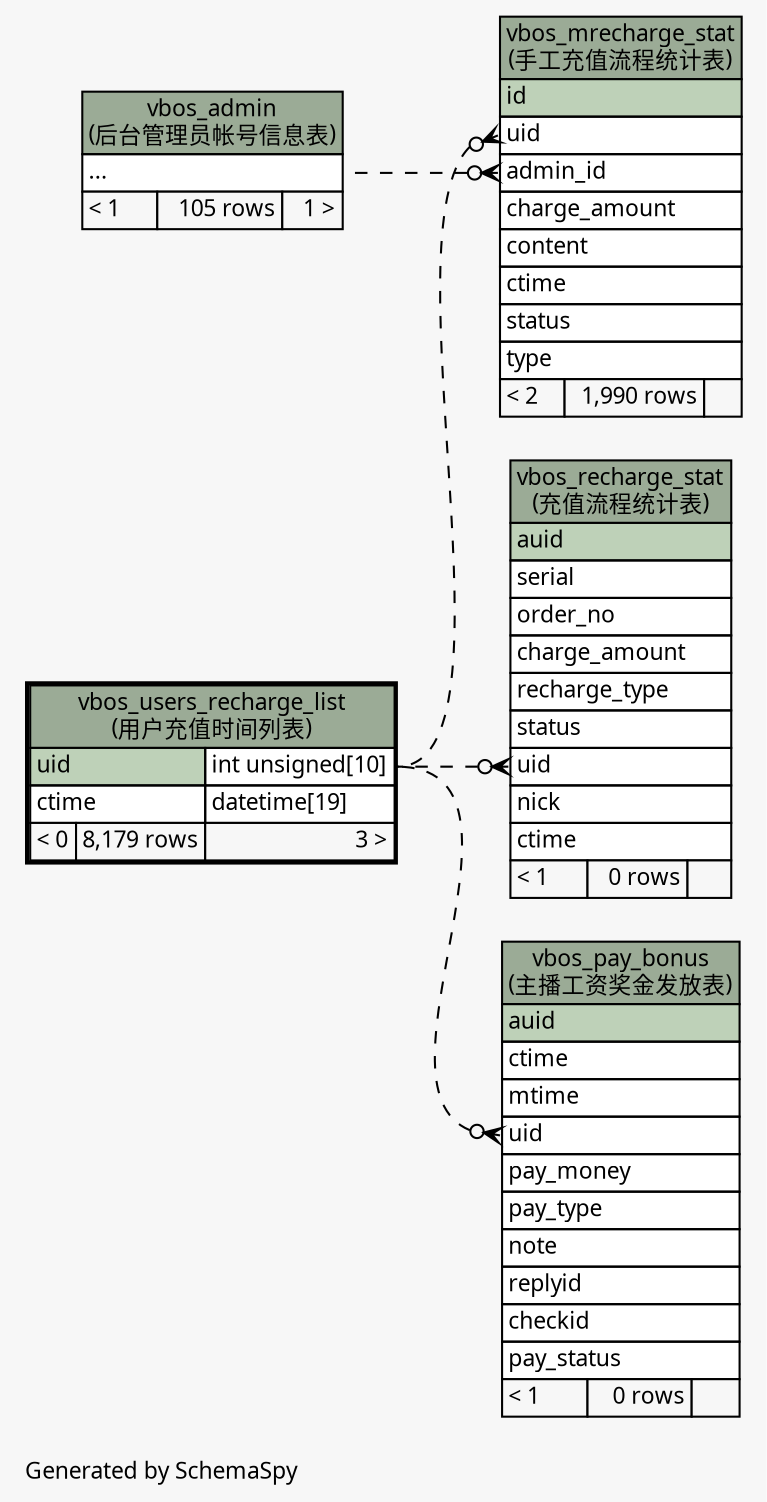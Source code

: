 // dot 2.26.0 on Linux 2.6.32-504.3.3.el6.x86_64
// SchemaSpy rev Unknown
digraph "impliedTwoDegreesRelationshipsDiagram" {
  graph [
    rankdir="RL"
    bgcolor="#f7f7f7"
    label="\nGenerated by SchemaSpy"
    labeljust="l"
    nodesep="0.18"
    ranksep="0.46"
    fontname="Microsoft YaHei"
    fontsize="11"
  ];
  node [
    fontname="Microsoft YaHei"
    fontsize="11"
    shape="plaintext"
  ];
  edge [
    arrowsize="0.8"
  ];
  "vbos_mrecharge_stat":"admin_id":w -> "vbos_admin":"elipses":e [arrowhead=none dir=back arrowtail=crowodot style=dashed];
  "vbos_mrecharge_stat":"uid":w -> "vbos_users_recharge_list":"uid.type":e [arrowhead=none dir=back arrowtail=crowodot style=dashed];
  "vbos_pay_bonus":"uid":w -> "vbos_users_recharge_list":"uid.type":e [arrowhead=none dir=back arrowtail=crowodot style=dashed];
  "vbos_recharge_stat":"uid":w -> "vbos_users_recharge_list":"uid.type":e [arrowhead=none dir=back arrowtail=crowodot style=dashed];
  "vbos_admin" [
    label=<
    <TABLE BORDER="0" CELLBORDER="1" CELLSPACING="0" BGCOLOR="#ffffff">
      <TR><TD COLSPAN="3" BGCOLOR="#9bab96" ALIGN="CENTER">vbos_admin<br/>(后台管理员帐号信息表)</TD></TR>
      <TR><TD PORT="elipses" COLSPAN="3" ALIGN="LEFT">...</TD></TR>
      <TR><TD ALIGN="LEFT" BGCOLOR="#f7f7f7">&lt; 1</TD><TD ALIGN="RIGHT" BGCOLOR="#f7f7f7">105 rows</TD><TD ALIGN="RIGHT" BGCOLOR="#f7f7f7">1 &gt;</TD></TR>
    </TABLE>>
    URL="vbos_admin.html"
    tooltip="vbos_admin"
  ];
  "vbos_mrecharge_stat" [
    label=<
    <TABLE BORDER="0" CELLBORDER="1" CELLSPACING="0" BGCOLOR="#ffffff">
      <TR><TD COLSPAN="3" BGCOLOR="#9bab96" ALIGN="CENTER">vbos_mrecharge_stat<br/>(手工充值流程统计表)</TD></TR>
      <TR><TD PORT="id" COLSPAN="3" BGCOLOR="#bed1b8" ALIGN="LEFT">id</TD></TR>
      <TR><TD PORT="uid" COLSPAN="3" ALIGN="LEFT">uid</TD></TR>
      <TR><TD PORT="admin_id" COLSPAN="3" ALIGN="LEFT">admin_id</TD></TR>
      <TR><TD PORT="charge_amount" COLSPAN="3" ALIGN="LEFT">charge_amount</TD></TR>
      <TR><TD PORT="content" COLSPAN="3" ALIGN="LEFT">content</TD></TR>
      <TR><TD PORT="ctime" COLSPAN="3" ALIGN="LEFT">ctime</TD></TR>
      <TR><TD PORT="status" COLSPAN="3" ALIGN="LEFT">status</TD></TR>
      <TR><TD PORT="type" COLSPAN="3" ALIGN="LEFT">type</TD></TR>
      <TR><TD ALIGN="LEFT" BGCOLOR="#f7f7f7">&lt; 2</TD><TD ALIGN="RIGHT" BGCOLOR="#f7f7f7">1,990 rows</TD><TD ALIGN="RIGHT" BGCOLOR="#f7f7f7">  </TD></TR>
    </TABLE>>
    URL="vbos_mrecharge_stat.html"
    tooltip="vbos_mrecharge_stat"
  ];
  "vbos_pay_bonus" [
    label=<
    <TABLE BORDER="0" CELLBORDER="1" CELLSPACING="0" BGCOLOR="#ffffff">
      <TR><TD COLSPAN="3" BGCOLOR="#9bab96" ALIGN="CENTER">vbos_pay_bonus<br/>(主播工资奖金发放表)</TD></TR>
      <TR><TD PORT="auid" COLSPAN="3" BGCOLOR="#bed1b8" ALIGN="LEFT">auid</TD></TR>
      <TR><TD PORT="ctime" COLSPAN="3" ALIGN="LEFT">ctime</TD></TR>
      <TR><TD PORT="mtime" COLSPAN="3" ALIGN="LEFT">mtime</TD></TR>
      <TR><TD PORT="uid" COLSPAN="3" ALIGN="LEFT">uid</TD></TR>
      <TR><TD PORT="pay_money" COLSPAN="3" ALIGN="LEFT">pay_money</TD></TR>
      <TR><TD PORT="pay_type" COLSPAN="3" ALIGN="LEFT">pay_type</TD></TR>
      <TR><TD PORT="note" COLSPAN="3" ALIGN="LEFT">note</TD></TR>
      <TR><TD PORT="replyid" COLSPAN="3" ALIGN="LEFT">replyid</TD></TR>
      <TR><TD PORT="checkid" COLSPAN="3" ALIGN="LEFT">checkid</TD></TR>
      <TR><TD PORT="pay_status" COLSPAN="3" ALIGN="LEFT">pay_status</TD></TR>
      <TR><TD ALIGN="LEFT" BGCOLOR="#f7f7f7">&lt; 1</TD><TD ALIGN="RIGHT" BGCOLOR="#f7f7f7">0 rows</TD><TD ALIGN="RIGHT" BGCOLOR="#f7f7f7">  </TD></TR>
    </TABLE>>
    URL="vbos_pay_bonus.html"
    tooltip="vbos_pay_bonus"
  ];
  "vbos_recharge_stat" [
    label=<
    <TABLE BORDER="0" CELLBORDER="1" CELLSPACING="0" BGCOLOR="#ffffff">
      <TR><TD COLSPAN="3" BGCOLOR="#9bab96" ALIGN="CENTER">vbos_recharge_stat<br/>(充值流程统计表)</TD></TR>
      <TR><TD PORT="auid" COLSPAN="3" BGCOLOR="#bed1b8" ALIGN="LEFT">auid</TD></TR>
      <TR><TD PORT="serial" COLSPAN="3" ALIGN="LEFT">serial</TD></TR>
      <TR><TD PORT="order_no" COLSPAN="3" ALIGN="LEFT">order_no</TD></TR>
      <TR><TD PORT="charge_amount" COLSPAN="3" ALIGN="LEFT">charge_amount</TD></TR>
      <TR><TD PORT="recharge_type" COLSPAN="3" ALIGN="LEFT">recharge_type</TD></TR>
      <TR><TD PORT="status" COLSPAN="3" ALIGN="LEFT">status</TD></TR>
      <TR><TD PORT="uid" COLSPAN="3" ALIGN="LEFT">uid</TD></TR>
      <TR><TD PORT="nick" COLSPAN="3" ALIGN="LEFT">nick</TD></TR>
      <TR><TD PORT="ctime" COLSPAN="3" ALIGN="LEFT">ctime</TD></TR>
      <TR><TD ALIGN="LEFT" BGCOLOR="#f7f7f7">&lt; 1</TD><TD ALIGN="RIGHT" BGCOLOR="#f7f7f7">0 rows</TD><TD ALIGN="RIGHT" BGCOLOR="#f7f7f7">  </TD></TR>
    </TABLE>>
    URL="vbos_recharge_stat.html"
    tooltip="vbos_recharge_stat"
  ];
  "vbos_users_recharge_list" [
    label=<
    <TABLE BORDER="2" CELLBORDER="1" CELLSPACING="0" BGCOLOR="#ffffff">
      <TR><TD COLSPAN="3" BGCOLOR="#9bab96" ALIGN="CENTER">vbos_users_recharge_list<br/>(用户充值时间列表)</TD></TR>
      <TR><TD PORT="uid" COLSPAN="2" BGCOLOR="#bed1b8" ALIGN="LEFT">uid</TD><TD PORT="uid.type" ALIGN="LEFT">int unsigned[10]</TD></TR>
      <TR><TD PORT="ctime" COLSPAN="2" ALIGN="LEFT">ctime</TD><TD PORT="ctime.type" ALIGN="LEFT">datetime[19]</TD></TR>
      <TR><TD ALIGN="LEFT" BGCOLOR="#f7f7f7">&lt; 0</TD><TD ALIGN="RIGHT" BGCOLOR="#f7f7f7">8,179 rows</TD><TD ALIGN="RIGHT" BGCOLOR="#f7f7f7">3 &gt;</TD></TR>
    </TABLE>>
    URL="vbos_users_recharge_list.html"
    tooltip="vbos_users_recharge_list"
  ];
}

